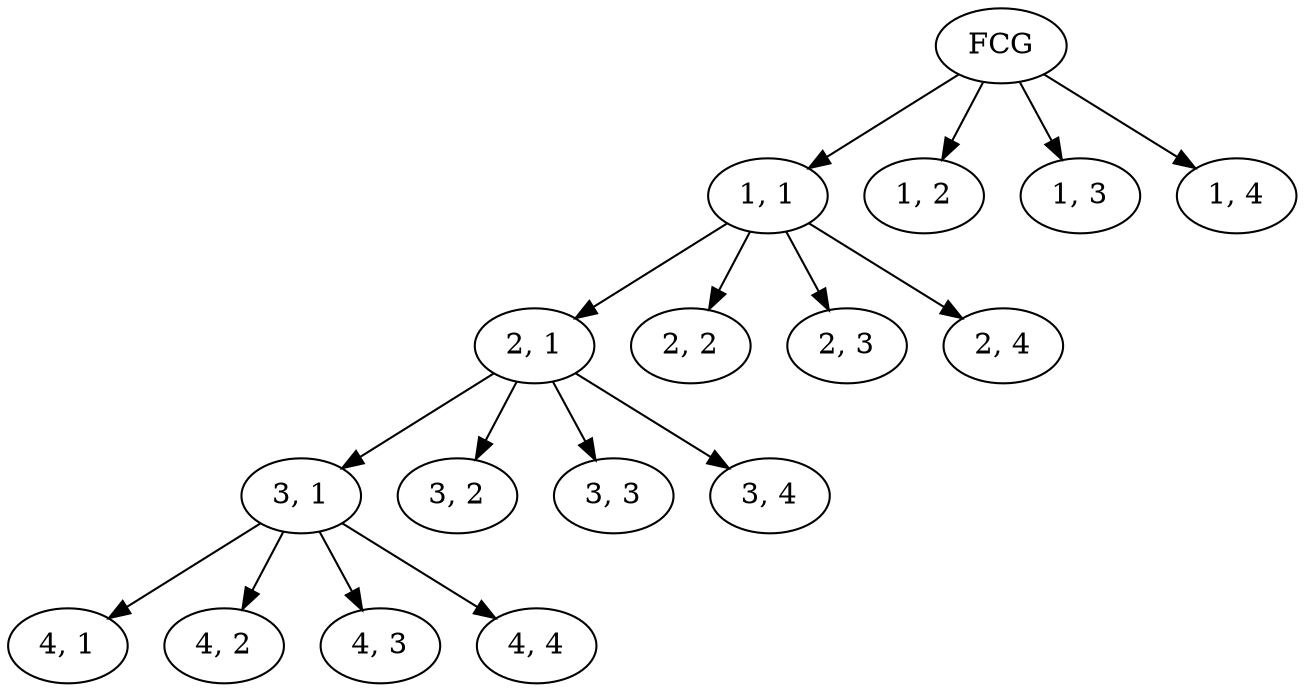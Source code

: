 digraph naive {
	"FCG"
	"FCG" -> "1, 1"
	"FCG" -> "1, 2"
	"FCG" -> "1, 3"
	"FCG" -> "1, 4"

	"1, 1" -> "2, 1"
	"1, 1" -> "2, 2"
	"1, 1" -> "2, 3"
	"1, 1" -> "2, 4"

	"2, 1" -> "3, 1"
	"2, 1" -> "3, 2"
	"2, 1" -> "3, 3"
	"2, 1" -> "3, 4"

	"3, 1" -> "4, 1"
	"3, 1" -> "4, 2"
	"3, 1" -> "4, 3"
	"3, 1" -> "4, 4"

}